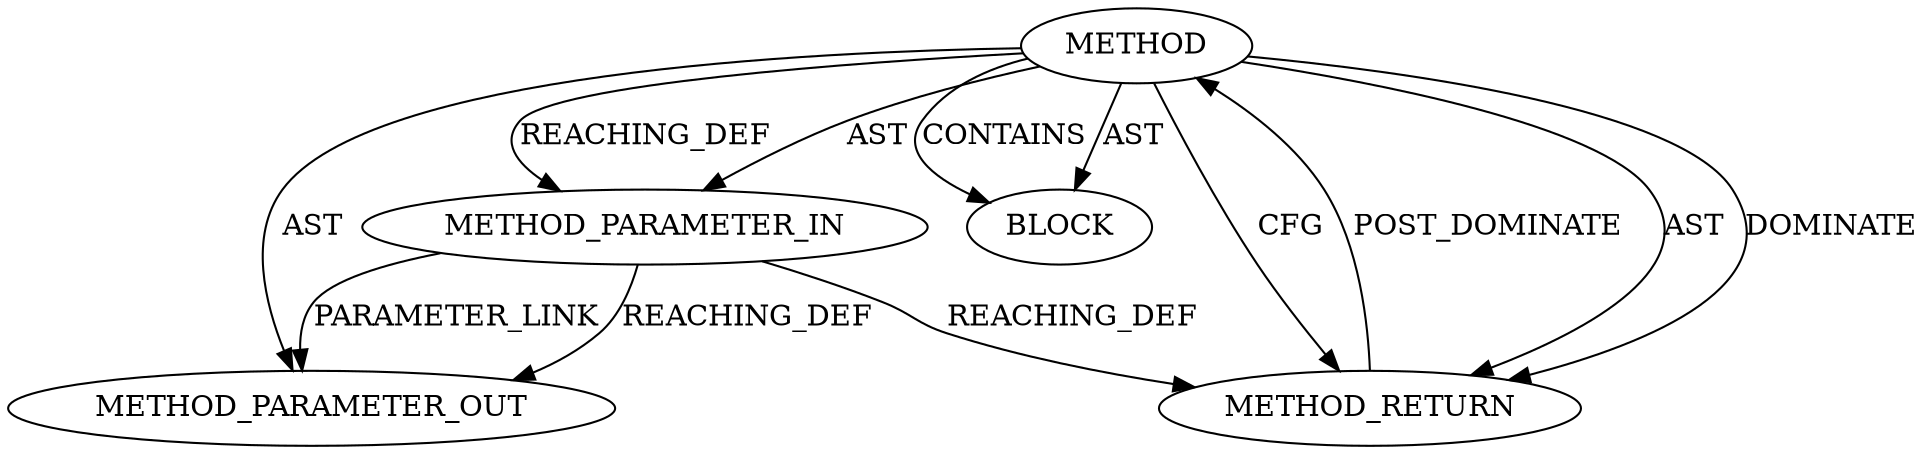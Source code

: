 digraph {
  20035 [label=METHOD AST_PARENT_TYPE="NAMESPACE_BLOCK" AST_PARENT_FULL_NAME="<global>" ORDER=0 CODE="<empty>" FULL_NAME="down_write" IS_EXTERNAL=true FILENAME="<empty>" SIGNATURE="" NAME="down_write"]
  20036 [label=METHOD_PARAMETER_IN ORDER=1 CODE="p1" IS_VARIADIC=false TYPE_FULL_NAME="ANY" EVALUATION_STRATEGY="BY_VALUE" INDEX=1 NAME="p1"]
  22027 [label=METHOD_PARAMETER_OUT ORDER=1 CODE="p1" IS_VARIADIC=false TYPE_FULL_NAME="ANY" EVALUATION_STRATEGY="BY_VALUE" INDEX=1 NAME="p1"]
  20037 [label=BLOCK ORDER=1 ARGUMENT_INDEX=1 CODE="<empty>" TYPE_FULL_NAME="ANY"]
  20038 [label=METHOD_RETURN ORDER=2 CODE="RET" TYPE_FULL_NAME="ANY" EVALUATION_STRATEGY="BY_VALUE"]
  20035 -> 20037 [label=AST ]
  20035 -> 20038 [label=AST ]
  20035 -> 20037 [label=CONTAINS ]
  20035 -> 20038 [label=DOMINATE ]
  20035 -> 20036 [label=AST ]
  20035 -> 20038 [label=CFG ]
  20038 -> 20035 [label=POST_DOMINATE ]
  20035 -> 22027 [label=AST ]
  20036 -> 22027 [label=PARAMETER_LINK ]
  20036 -> 22027 [label=REACHING_DEF VARIABLE="p1"]
  20035 -> 20036 [label=REACHING_DEF VARIABLE=""]
  20036 -> 20038 [label=REACHING_DEF VARIABLE="p1"]
}
